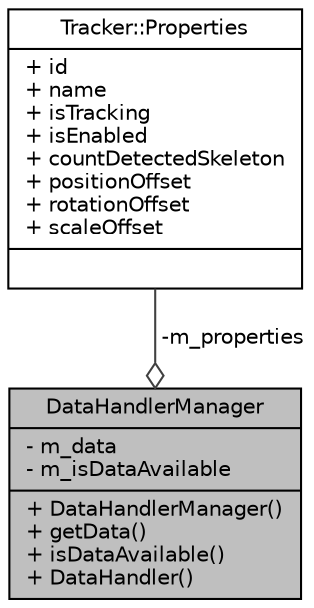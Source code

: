 digraph "DataHandlerManager"
{
 // LATEX_PDF_SIZE
  edge [fontname="Helvetica",fontsize="10",labelfontname="Helvetica",labelfontsize="10"];
  node [fontname="Helvetica",fontsize="10",shape=record];
  Node1 [label="{DataHandlerManager\n|- m_data\l- m_isDataAvailable\l|+ DataHandlerManager()\l+ getData()\l+ isDataAvailable()\l+ DataHandler()\l}",height=0.2,width=0.4,color="black", fillcolor="grey75", style="filled", fontcolor="black",tooltip="helper class for DataHandler method callback"];
  Node2 -> Node1 [color="grey25",fontsize="10",style="solid",label=" -m_properties" ,arrowhead="odiamond",fontname="Helvetica"];
  Node2 [label="{Tracker::Properties\n|+ id\l+ name\l+ isTracking\l+ isEnabled\l+ countDetectedSkeleton\l+ positionOffset\l+ rotationOffset\l+ scaleOffset\l|}",height=0.2,width=0.4,color="black", fillcolor="white", style="filled",URL="$struct_tracker_1_1_properties.html",tooltip=" "];
}

